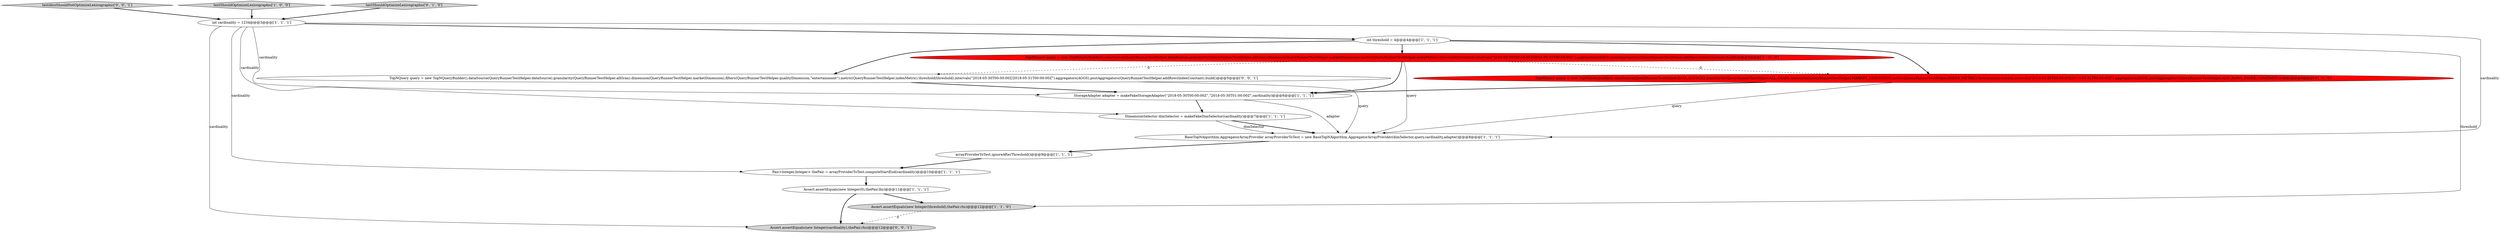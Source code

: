 digraph {
7 [style = filled, label = "Pair<Integer,Integer> thePair = arrayProviderToTest.computeStartEnd(cardinality)@@@10@@@['1', '1', '1']", fillcolor = white, shape = ellipse image = "AAA0AAABBB1BBB"];
15 [style = filled, label = "Assert.assertEquals(new Integer(cardinality),thePair.rhs)@@@12@@@['0', '0', '1']", fillcolor = lightgray, shape = ellipse image = "AAA0AAABBB3BBB"];
13 [style = filled, label = "testAlsoShouldNotOptimizeLexicographic['0', '0', '1']", fillcolor = lightgray, shape = diamond image = "AAA0AAABBB3BBB"];
5 [style = filled, label = "DimensionSelector dimSelector = makeFakeDimSelector(cardinality)@@@7@@@['1', '1', '1']", fillcolor = white, shape = ellipse image = "AAA0AAABBB1BBB"];
2 [style = filled, label = "int cardinality = 1234@@@3@@@['1', '1', '1']", fillcolor = white, shape = ellipse image = "AAA0AAABBB1BBB"];
3 [style = filled, label = "BaseTopNAlgorithm.AggregatorArrayProvider arrayProviderToTest = new BaseTopNAlgorithm.AggregatorArrayProvider(dimSelector,query,cardinality,adapter)@@@8@@@['1', '1', '1']", fillcolor = white, shape = ellipse image = "AAA0AAABBB1BBB"];
6 [style = filled, label = "int threshold = 4@@@4@@@['1', '1', '1']", fillcolor = white, shape = ellipse image = "AAA0AAABBB1BBB"];
8 [style = filled, label = "Assert.assertEquals(new Integer(threshold),thePair.rhs)@@@12@@@['1', '1', '0']", fillcolor = lightgray, shape = ellipse image = "AAA0AAABBB1BBB"];
10 [style = filled, label = "Assert.assertEquals(new Integer(0),thePair.lhs)@@@11@@@['1', '1', '1']", fillcolor = white, shape = ellipse image = "AAA0AAABBB1BBB"];
14 [style = filled, label = "TopNQuery query = new TopNQueryBuilder().dataSource(QueryRunnerTestHelper.dataSource).granularity(QueryRunnerTestHelper.allGran).dimension(QueryRunnerTestHelper.marketDimension).filters(QueryRunnerTestHelper.qualityDimension,\"entertainment\").metric(QueryRunnerTestHelper.indexMetric).threshold(threshold).intervals(\"2018-05-30T00:00:00Z/2018-05-31T00:00:00Z\").aggregators(AGGS).postAggregators(QueryRunnerTestHelper.addRowsIndexConstant).build()@@@5@@@['0', '0', '1']", fillcolor = white, shape = ellipse image = "AAA0AAABBB3BBB"];
9 [style = filled, label = "testShouldOptimizeLexicographic['1', '0', '0']", fillcolor = lightgray, shape = diamond image = "AAA0AAABBB1BBB"];
0 [style = filled, label = "TopNQuery query = new TopNQueryBuilder().dataSource(QueryRunnerTestHelper.dataSource).granularity(QueryRunnerTestHelper.allGran).dimension(QueryRunnerTestHelper.marketDimension).metric(QueryRunnerTestHelper.indexMetric).threshold(threshold).intervals(\"2018-05-30T00:00:00Z/2018-05-31T00:00:00Z\").aggregators(AGGS).postAggregators(QueryRunnerTestHelper.addRowsIndexConstant).build()@@@5@@@['1', '0', '0']", fillcolor = red, shape = ellipse image = "AAA1AAABBB1BBB"];
4 [style = filled, label = "arrayProviderToTest.ignoreAfterThreshold()@@@9@@@['1', '1', '1']", fillcolor = white, shape = ellipse image = "AAA0AAABBB1BBB"];
11 [style = filled, label = "testShouldOptimizeLexicographic['0', '1', '0']", fillcolor = lightgray, shape = diamond image = "AAA0AAABBB2BBB"];
1 [style = filled, label = "StorageAdapter adapter = makeFakeStorageAdapter(\"2018-05-30T00:00:00Z\",\"2018-05-30T01:00:00Z\",cardinality)@@@6@@@['1', '1', '1']", fillcolor = white, shape = ellipse image = "AAA0AAABBB1BBB"];
12 [style = filled, label = "TopNQuery query = new TopNQueryBuilder().dataSource(QueryRunnerTestHelper.DATA_SOURCE).granularity(QueryRunnerTestHelper.ALL_GRAN).dimension(QueryRunnerTestHelper.MARKET_DIMENSION).metric(QueryRunnerTestHelper.INDEX_METRIC).threshold(threshold).intervals(\"2018-05-30T00:00:00Z/2018-05-31T00:00:00Z\").aggregators(AGGS).postAggregators(QueryRunnerTestHelper.ADD_ROWS_INDEX_CONSTANT).build()@@@5@@@['0', '1', '0']", fillcolor = red, shape = ellipse image = "AAA1AAABBB2BBB"];
1->5 [style = bold, label=""];
5->3 [style = bold, label=""];
10->15 [style = bold, label=""];
7->10 [style = bold, label=""];
9->2 [style = bold, label=""];
2->6 [style = bold, label=""];
5->3 [style = solid, label="dimSelector"];
8->15 [style = dashed, label="0"];
6->8 [style = solid, label="threshold"];
0->3 [style = solid, label="query"];
6->0 [style = bold, label=""];
2->15 [style = solid, label="cardinality"];
2->7 [style = solid, label="cardinality"];
12->3 [style = solid, label="query"];
0->12 [style = dashed, label="0"];
12->1 [style = bold, label=""];
3->4 [style = bold, label=""];
11->2 [style = bold, label=""];
4->7 [style = bold, label=""];
14->1 [style = bold, label=""];
6->14 [style = bold, label=""];
0->14 [style = dashed, label="0"];
1->3 [style = solid, label="adapter"];
10->8 [style = bold, label=""];
0->1 [style = bold, label=""];
2->1 [style = solid, label="cardinality"];
2->3 [style = solid, label="cardinality"];
2->5 [style = solid, label="cardinality"];
14->3 [style = solid, label="query"];
13->2 [style = bold, label=""];
6->12 [style = bold, label=""];
}
